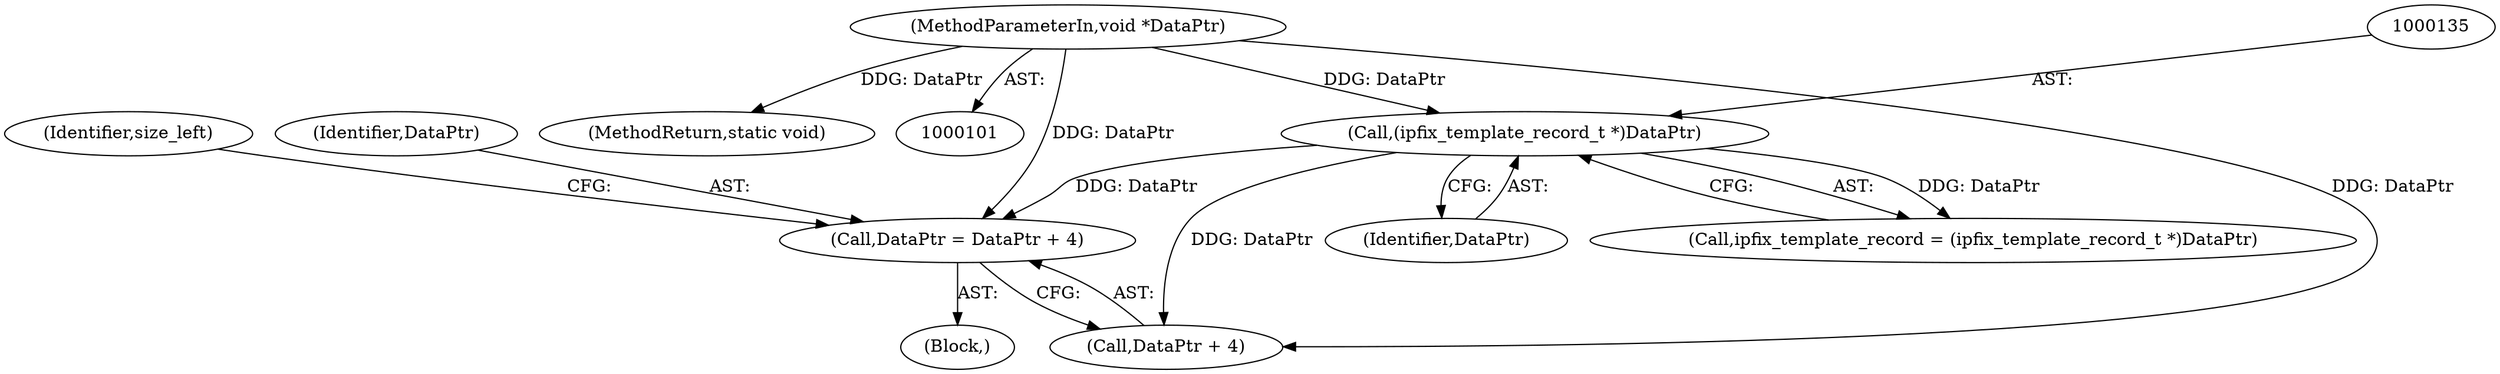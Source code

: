 digraph "0_nfdump_3b006ededaf351f1723aea6c727c9edd1b1fff9b_0@pointer" {
"1000161" [label="(Call,DataPtr = DataPtr + 4)"];
"1000134" [label="(Call,(ipfix_template_record_t *)DataPtr)"];
"1000103" [label="(MethodParameterIn,void *DataPtr)"];
"1000136" [label="(Identifier,DataPtr)"];
"1000110" [label="(Block,)"];
"1000163" [label="(Call,DataPtr + 4)"];
"1000134" [label="(Call,(ipfix_template_record_t *)DataPtr)"];
"1000168" [label="(Identifier,size_left)"];
"1000161" [label="(Call,DataPtr = DataPtr + 4)"];
"1000177" [label="(MethodReturn,static void)"];
"1000132" [label="(Call,ipfix_template_record = (ipfix_template_record_t *)DataPtr)"];
"1000103" [label="(MethodParameterIn,void *DataPtr)"];
"1000162" [label="(Identifier,DataPtr)"];
"1000161" -> "1000110"  [label="AST: "];
"1000161" -> "1000163"  [label="CFG: "];
"1000162" -> "1000161"  [label="AST: "];
"1000163" -> "1000161"  [label="AST: "];
"1000168" -> "1000161"  [label="CFG: "];
"1000134" -> "1000161"  [label="DDG: DataPtr"];
"1000103" -> "1000161"  [label="DDG: DataPtr"];
"1000134" -> "1000132"  [label="AST: "];
"1000134" -> "1000136"  [label="CFG: "];
"1000135" -> "1000134"  [label="AST: "];
"1000136" -> "1000134"  [label="AST: "];
"1000132" -> "1000134"  [label="CFG: "];
"1000134" -> "1000132"  [label="DDG: DataPtr"];
"1000103" -> "1000134"  [label="DDG: DataPtr"];
"1000134" -> "1000163"  [label="DDG: DataPtr"];
"1000103" -> "1000101"  [label="AST: "];
"1000103" -> "1000177"  [label="DDG: DataPtr"];
"1000103" -> "1000163"  [label="DDG: DataPtr"];
}
